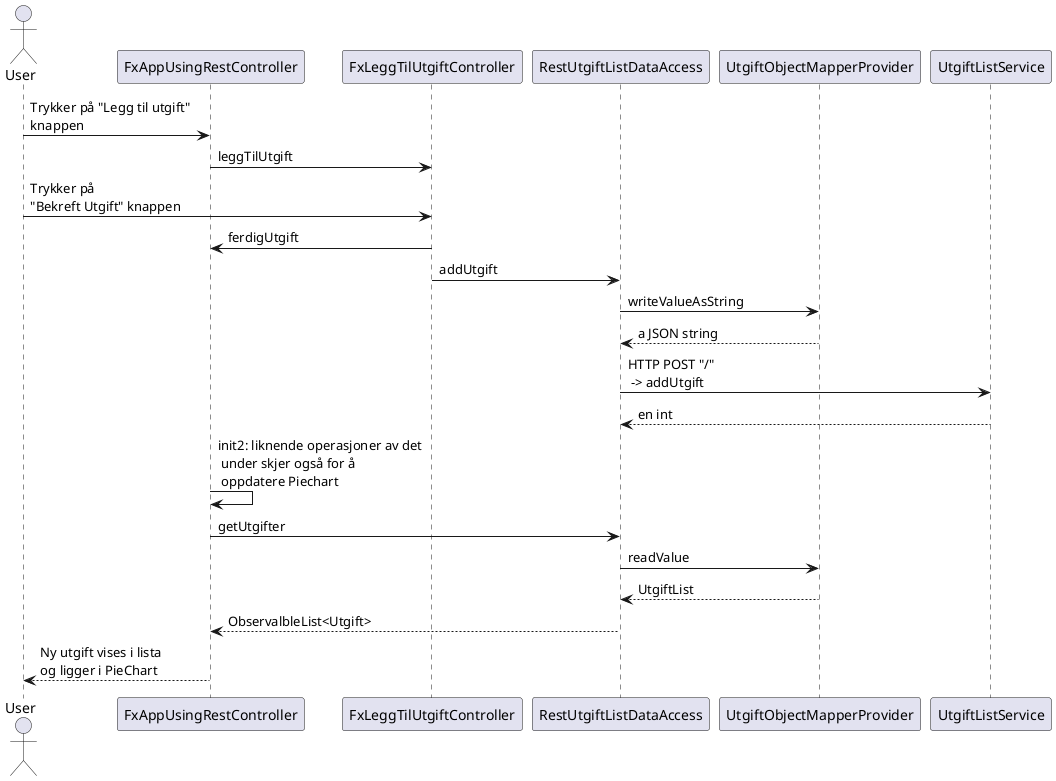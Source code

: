 @startuml
actor User
User -> FxAppUsingRestController: Trykker på "Legg til utgift" \nknappen
FxAppUsingRestController -> FxLeggTilUtgiftController: leggTilUtgift
User -> FxLeggTilUtgiftController: Trykker på \n"Bekreft Utgift" knappen
FxLeggTilUtgiftController -> FxAppUsingRestController: ferdigUtgift
FxLeggTilUtgiftController -> RestUtgiftListDataAccess: addUtgift
RestUtgiftListDataAccess -> UtgiftObjectMapperProvider: writeValueAsString
UtgiftObjectMapperProvider --> RestUtgiftListDataAccess: a JSON string
RestUtgiftListDataAccess -> UtgiftListService: HTTP POST "/" \n -> addUtgift
UtgiftListService --> RestUtgiftListDataAccess: en int

FxAppUsingRestController -> FxAppUsingRestController: init2: liknende operasjoner av det \n under skjer også for å \n oppdatere Piechart
FxAppUsingRestController -> RestUtgiftListDataAccess: getUtgifter
RestUtgiftListDataAccess -> UtgiftObjectMapperProvider: readValue

UtgiftObjectMapperProvider --> RestUtgiftListDataAccess: UtgiftList

RestUtgiftListDataAccess --> FxAppUsingRestController: ObservalbleList<Utgift>

FxAppUsingRestController --> User: Ny utgift vises i lista \nog ligger i PieChart

@enduml